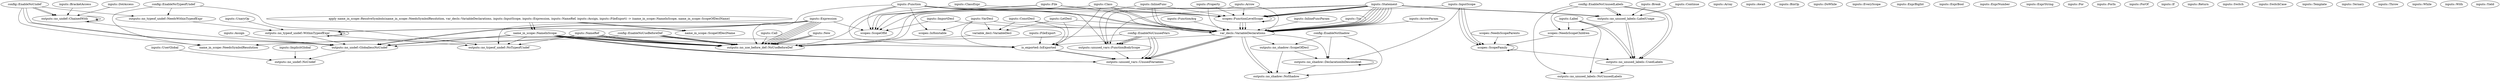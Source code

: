 digraph {
    0 [label="config::EnableNoShadow"];
    1 [label="config::EnableNoTypeofUndef"];
    2 [label="config::EnableNoUndef"];
    3 [label="config::EnableNoUnusedLabels"];
    4 [label="config::EnableNoUnusedVars"];
    5 [label="config::EnableNoUseBeforeDef"];
    6 [label="inputs::Array"];
    7 [label="inputs::Arrow"];
    8 [label="inputs::ArrowParam"];
    9 [label="inputs::Assign"];
    10 [label="inputs::Await"];
    11 [label="inputs::BinOp"];
    12 [label="inputs::BracketAccess"];
    13 [label="inputs::Break"];
    14 [label="inputs::Call"];
    15 [label="inputs::Class"];
    16 [label="inputs::ClassExpr"];
    17 [label="inputs::ConstDecl"];
    18 [label="inputs::Continue"];
    19 [label="inputs::DoWhile"];
    20 [label="inputs::DotAccess"];
    21 [label="inputs::EveryScope"];
    22 [label="inputs::ExprBigInt"];
    23 [label="inputs::ExprBool"];
    24 [label="inputs::ExprNumber"];
    25 [label="inputs::ExprString"];
    26 [label="inputs::Expression"];
    27 [label="inputs::File"];
    28 [label="inputs::FileExport"];
    29 [label="inputs::For"];
    30 [label="inputs::ForIn"];
    31 [label="inputs::ForOf"];
    32 [label="inputs::Function"];
    33 [label="inputs::FunctionArg"];
    34 [label="inputs::If"];
    35 [label="inputs::ImplicitGlobal"];
    36 [label="inputs::ImportDecl"];
    37 [label="inputs::InlineFunc"];
    38 [label="inputs::InlineFuncParam"];
    39 [label="inputs::InputScope"];
    40 [label="inputs::Label"];
    41 [label="inputs::LetDecl"];
    42 [label="inputs::NameRef"];
    43 [label="inputs::New"];
    44 [label="inputs::Property"];
    45 [label="inputs::Return"];
    46 [label="inputs::Statement"];
    47 [label="inputs::Switch"];
    48 [label="inputs::SwitchCase"];
    49 [label="inputs::Template"];
    50 [label="inputs::Ternary"];
    51 [label="inputs::Throw"];
    52 [label="inputs::Try"];
    53 [label="inputs::UnaryOp"];
    54 [label="inputs::UserGlobal"];
    55 [label="inputs::VarDecl"];
    56 [label="inputs::While"];
    57 [label="inputs::With"];
    58 [label="inputs::Yield"];
    59 [label="is_exported::IsExported"];
    60 [label="name_in_scope::NameInScope"];
    61 [label="name_in_scope::NeedsSymbolResolution"];
    62 [label="name_in_scope::ScopeOfDeclName"];
    63 [label="outputs::no_shadow::DeclarationInDescendent"];
    64 [label="outputs::no_shadow::NoShadow"];
    65 [label="outputs::no_shadow::ScopeOfDecl"];
    66 [label="outputs::no_typeof_undef::NeedsWithinTypeofExpr"];
    67 [label="outputs::no_typeof_undef::NoTypeofUndef"];
    68 [label="outputs::no_typeof_undef::WithinTypeofExpr"];
    69 [label="outputs::no_undef::ChainedWith"];
    70 [label="outputs::no_undef::GloballessNoUndef"];
    71 [label="outputs::no_undef::NoUndef"];
    72 [label="outputs::no_unused_labels::LabelUsage"];
    73 [label="outputs::no_unused_labels::NoUnusedLabels"];
    74 [label="outputs::no_unused_labels::UsedLabels"];
    75 [label="outputs::no_use_before_def::NoUseBeforeDef"];
    76 [label="outputs::unused_vars::FunctionBodyScope"];
    77 [label="outputs::unused_vars::UnusedVariables"];
    78 [label="scopes::FunctionLevelScope"];
    79 [label="scopes::IsHoistable"];
    80 [label="scopes::NeedsScopeChildren"];
    81 [label="scopes::NeedsScopeParents"];
    82 [label="scopes::ScopeFamily"];
    83 [label="scopes::ScopeOfId"];
    84 [label="var_decls::VariableDeclarations"];
    85 [label="variable_decl::VariableDecl"];
    86 [label="apply name_in_scope::ResolveSymbols(name_in_scope::NeedsSymbolResolution, var_decls::VariableDeclarations, inputs::InputScope, inputs::Expression, inputs::NameRef, inputs::Assign, inputs::FileExport) -> (name_in_scope::NameInScope, name_in_scope::ScopeOfDeclName)"];
    0 -> 63;
    0 -> 64;
    0 -> 65;
    1 -> 61;
    1 -> 66;
    1 -> 67;
    2 -> 61;
    2 -> 66;
    2 -> 69;
    2 -> 69;
    2 -> 70;
    2 -> 70;
    3 -> 72;
    3 -> 72;
    3 -> 73;
    3 -> 74;
    3 -> 74;
    3 -> 80;
    4 -> 61;
    4 -> 76;
    4 -> 76;
    4 -> 76;
    4 -> 77;
    4 -> 77;
    4 -> 77;
    5 -> 61;
    5 -> 75;
    5 -> 75;
    5 -> 75;
    5 -> 75;
    7 -> 76;
    7 -> 78;
    7 -> 84;
    8 -> 84;
    9 -> 70;
    12 -> 69;
    13 -> 72;
    14 -> 75;
    15 -> 59;
    15 -> 75;
    15 -> 78;
    15 -> 83;
    15 -> 84;
    15 -> 84;
    16 -> 75;
    16 -> 78;
    17 -> 59;
    17 -> 84;
    17 -> 85;
    18 -> 72;
    20 -> 69;
    26 -> 67;
    26 -> 68;
    26 -> 68;
    26 -> 70;
    26 -> 70;
    26 -> 75;
    26 -> 75;
    26 -> 75;
    26 -> 75;
    26 -> 75;
    26 -> 83;
    27 -> 78;
    27 -> 83;
    27 -> 83;
    27 -> 84;
    28 -> 59;
    32 -> 59;
    32 -> 75;
    32 -> 76;
    32 -> 78;
    32 -> 79;
    32 -> 83;
    32 -> 84;
    32 -> 84;
    33 -> 84;
    35 -> 71;
    36 -> 83;
    36 -> 84;
    37 -> 76;
    37 -> 78;
    37 -> 84;
    37 -> 84;
    38 -> 84;
    39 -> 63;
    39 -> 78;
    39 -> 82;
    39 -> 82;
    39 -> 82;
    40 -> 73;
    40 -> 74;
    40 -> 74;
    40 -> 80;
    41 -> 59;
    41 -> 84;
    41 -> 85;
    42 -> 67;
    42 -> 70;
    42 -> 75;
    42 -> 75;
    42 -> 75;
    42 -> 75;
    43 -> 75;
    43 -> 75;
    43 -> 75;
    44 -> 78;
    44 -> 84;
    46 -> 72;
    46 -> 72;
    46 -> 75;
    46 -> 76;
    46 -> 78;
    46 -> 78;
    46 -> 78;
    46 -> 78;
    46 -> 83;
    46 -> 84;
    46 -> 84;
    46 -> 84;
    46 -> 84;
    46 -> 84;
    46 -> 84;
    46 -> 84;
    46 -> 84;
    52 -> 84;
    53 -> 68;
    54 -> 71;
    55 -> 59;
    55 -> 79;
    55 -> 84;
    55 -> 85;
    59 -> 77;
    59 -> 77;
    60 -> 59;
    60 -> 67;
    60 -> 70;
    60 -> 70;
    60 -> 75;
    60 -> 75;
    60 -> 75;
    60 -> 75;
    60 -> 77;
    60 -> 77;
    60 -> 77;
    63 -> 63;
    63 -> 64;
    65 -> 63;
    65 -> 64;
    66 -> 68;
    68 -> 67;
    68 -> 68;
    68 -> 68;
    68 -> 70;
    69 -> 69;
    69 -> 69;
    69 -> 70;
    70 -> 71;
    72 -> 74;
    72 -> 74;
    72 -> 80;
    74 -> 73;
    76 -> 77;
    78 -> 78;
    78 -> 84;
    78 -> 84;
    78 -> 84;
    80 -> 82;
    81 -> 82;
    82 -> 74;
    82 -> 82;
    84 -> 59;
    84 -> 63;
    84 -> 64;
    84 -> 64;
    84 -> 65;
    84 -> 77;
    84 -> 77;
    84 -> 77;
    85 -> 75;
    86 -> 60;
    86 -> 60;
    86 -> 62;
    86 -> 62;
}